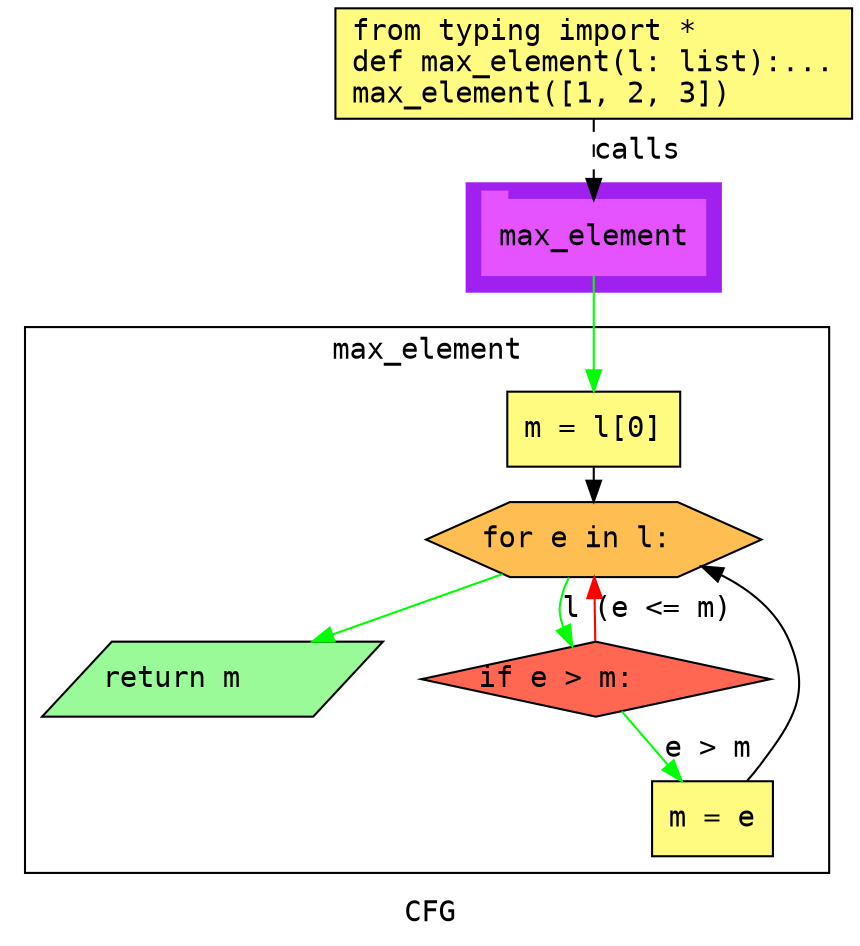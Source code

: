 digraph cluster226CFG {
	graph [bb="0,0,399,446",
		compound=True,
		fontname="DejaVu Sans Mono",
		label=CFG,
		lheight=0.21,
		lp="199.5,11.5",
		lwidth=0.35,
		pack=False,
		rankdir=TB,
		ranksep=0.02
	];
	node [fontname="DejaVu Sans Mono",
		label="\N"
	];
	edge [fontname="DejaVu Sans Mono"];
	subgraph cluster_1 {
		graph [bb="214,310,336,362",
			color=purple,
			compound=true,
			fontname="DejaVu Sans Mono",
			label="",
			rankdir=TB,
			ranksep=0.02,
			shape=tab,
			style=filled
		];
		node [fontname="DejaVu Sans Mono"];
		edge [fontname="DejaVu Sans Mono"];
		11	[color="#E552FF",
			height=0.5,
			label=max_element,
			linenum="[9]",
			pos="275,336",
			shape=tab,
			style=filled,
			width=1.4861];
	}
	subgraph cluster0max_element {
		graph [bb="8,31,388,293",
			compound=True,
			fontname="DejaVu Sans Mono",
			label=max_element,
			lheight=0.21,
			lp="198,281.5",
			lwidth=1.26,
			pack=False,
			rankdir=TB,
			ranksep=0.02
		];
		node [fontname="DejaVu Sans Mono"];
		edge [fontname="DejaVu Sans Mono"];
		3	[fillcolor="#FFFB81",
			height=0.5,
			label="m = l[0]\l",
			linenum="[3]",
			pos="275,244",
			shape=rectangle,
			style="filled,solid",
			width=1.1528];
		4	[fillcolor="#FFBE52",
			height=0.5,
			label="for e in l:\l",
			linenum="[4]",
			pos="275,191",
			shape=hexagon,
			style="filled,solid",
			width=2.2306];
		3 -> 4	[color=black,
			pos="e,275,209.25 275,225.73 275,223.66 275,221.5 275,219.32"];
		5	[fillcolor="#FF6752",
			height=0.5,
			label="if e > m:\l",
			linenum="[5]",
			pos="276,124",
			shape=diamond,
			style="filled,solid",
			width=2.3234];
		4 -> 5	[color=green,
			label=l,
			lp="266.5,157.5",
			pos="e,265.96,140.08 264.79,172.94 263.64,170.35 262.65,167.66 262,165 260.42,158.52 260.32,156.45 262,150 262.05,149.79 262.11,149.58 \
262.17,149.37"];
		6	[fillcolor="#98fb98",
			height=0.5,
			label="return m\l",
			linenum="[7]",
			pos="95,124",
			shape=parallelogram,
			style="filled,solid",
			width=2.1971];
		4 -> 6	[color=green,
			pos="e,142.27,142.07 231.43,174.27 207.53,165.64 177.62,154.84 151.91,145.55"];
		5 -> 4	[color=red,
			label="(e <= m)",
			lp="308.5,157.5",
			pos="e,275.26,172.92 275.74,142.19 275.64,148.42 275.53,155.63 275.42,162.52"];
		7	[fillcolor="#FFFB81",
			height=0.5,
			label="m = e\l",
			linenum="[6]",
			pos="332,57",
			shape=rectangle,
			style="filled,solid",
			width=0.80556];
		5 -> 7	[color=green,
			label="e > m",
			lp="330,90.5",
			pos="e,317.22,75.152 288.43,108.57 294.94,101.01 303.1,91.542 310.6,82.845"];
		7 -> 4	[color=black,
			pos="e,326.85,178.15 348.54,75.103 350.8,77.681 353.01,80.361 355,83 371.21,104.53 379.31,117.1 369,142 362.96,156.58 350.34,166.78 336.26,\
173.91"];
	}
	1	[fillcolor="#FFFB81",
		height=0.73611,
		label="from typing import *\ldef max_element(l: list):...\lmax_element([1, 2, 3])\l",
		linenum="[1]",
		pos="275,419.5",
		shape=rectangle,
		style="filled,solid",
		width=3.4444];
	1 -> 11	[label=calls,
		lp="296,377.5",
		pos="e,275,354.13 275,392.71 275,383.66 275,373.47 275,364.3",
		style=dashed];
	11 -> 3	[color=green,
		pos="e,275,262.3 275,317.65 275,304.82 275,287.11 275,272.38"];
}
